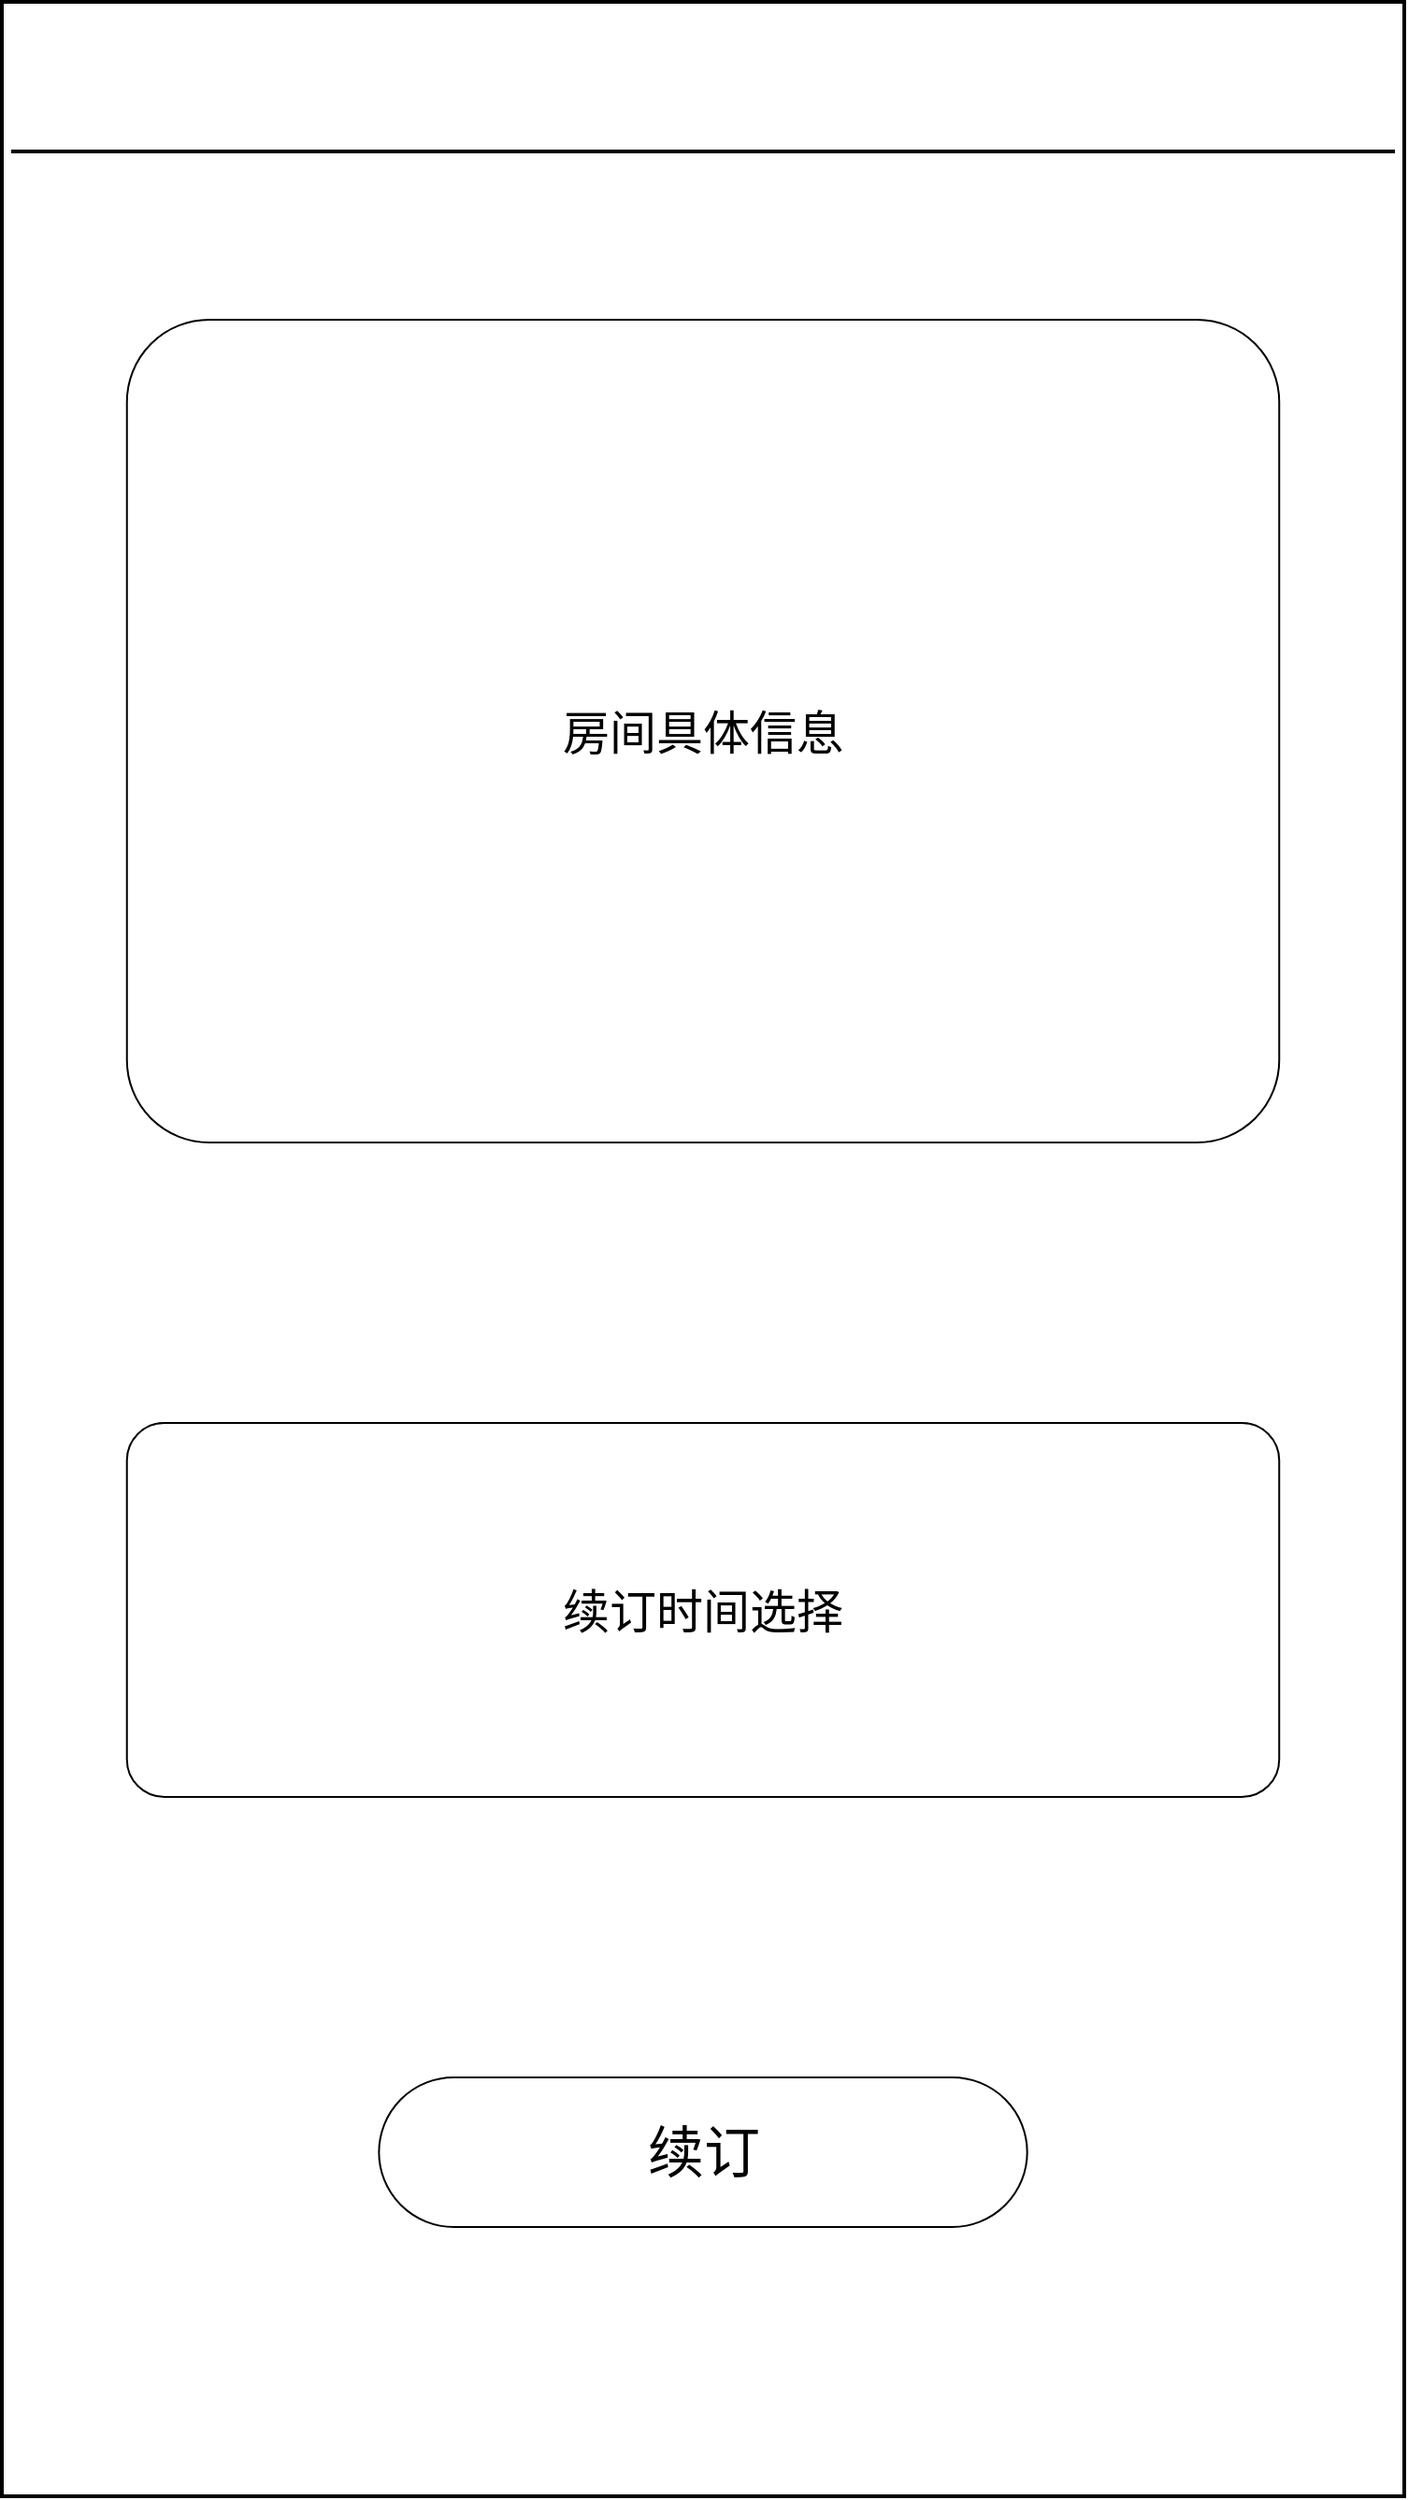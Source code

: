 <mxfile version="14.6.13" type="device"><diagram id="14Rs7Hdg2piN7HsijxxE" name="第 1 页"><mxGraphModel dx="2713" dy="2055" grid="1" gridSize="10" guides="1" tooltips="1" connect="1" arrows="1" fold="1" page="1" pageScale="1" pageWidth="1654" pageHeight="1169" math="0" shadow="0"><root><mxCell id="0"/><mxCell id="1" parent="0"/><mxCell id="ocpEE9bWNLSMm7-VtUPY-1" value="" style="rounded=1;whiteSpace=wrap;html=1;fontSize=20;arcSize=0;strokeWidth=2;" parent="1" vertex="1"><mxGeometry x="510" y="90" width="750" height="1334" as="geometry"/></mxCell><mxCell id="ocpEE9bWNLSMm7-VtUPY-2" value="" style="line;strokeWidth=2;html=1;" parent="1" vertex="1"><mxGeometry x="515" y="160" width="740" height="20" as="geometry"/></mxCell><mxCell id="ocpEE9bWNLSMm7-VtUPY-3" value="&lt;span style=&quot;font-size: 25px&quot;&gt;房间具体信息&lt;/span&gt;" style="rounded=1;whiteSpace=wrap;html=1;fontSize=20;arcSize=10;" parent="1" vertex="1"><mxGeometry x="576.88" y="260" width="616.25" height="440" as="geometry"/></mxCell><mxCell id="ocpEE9bWNLSMm7-VtUPY-12" value="&lt;span style=&quot;font-size: 25px&quot;&gt;续订时间选择&lt;/span&gt;" style="rounded=1;whiteSpace=wrap;html=1;fontSize=20;arcSize=10;" parent="1" vertex="1"><mxGeometry x="576.87" y="850" width="616.25" height="200" as="geometry"/></mxCell><mxCell id="ocpEE9bWNLSMm7-VtUPY-13" value="&lt;font style=&quot;font-size: 30px&quot;&gt;续订&lt;/font&gt;" style="rounded=1;whiteSpace=wrap;html=1;arcSize=50;" parent="1" vertex="1"><mxGeometry x="711.67" y="1200" width="346.67" height="80" as="geometry"/></mxCell></root></mxGraphModel></diagram></mxfile>